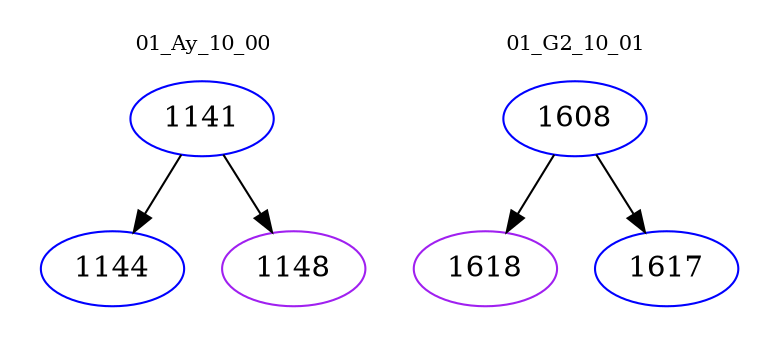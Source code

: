 digraph{
subgraph cluster_0 {
color = white
label = "01_Ay_10_00";
fontsize=10;
T0_1141 [label="1141", color="blue"]
T0_1141 -> T0_1144 [color="black"]
T0_1144 [label="1144", color="blue"]
T0_1141 -> T0_1148 [color="black"]
T0_1148 [label="1148", color="purple"]
}
subgraph cluster_1 {
color = white
label = "01_G2_10_01";
fontsize=10;
T1_1608 [label="1608", color="blue"]
T1_1608 -> T1_1618 [color="black"]
T1_1618 [label="1618", color="purple"]
T1_1608 -> T1_1617 [color="black"]
T1_1617 [label="1617", color="blue"]
}
}

